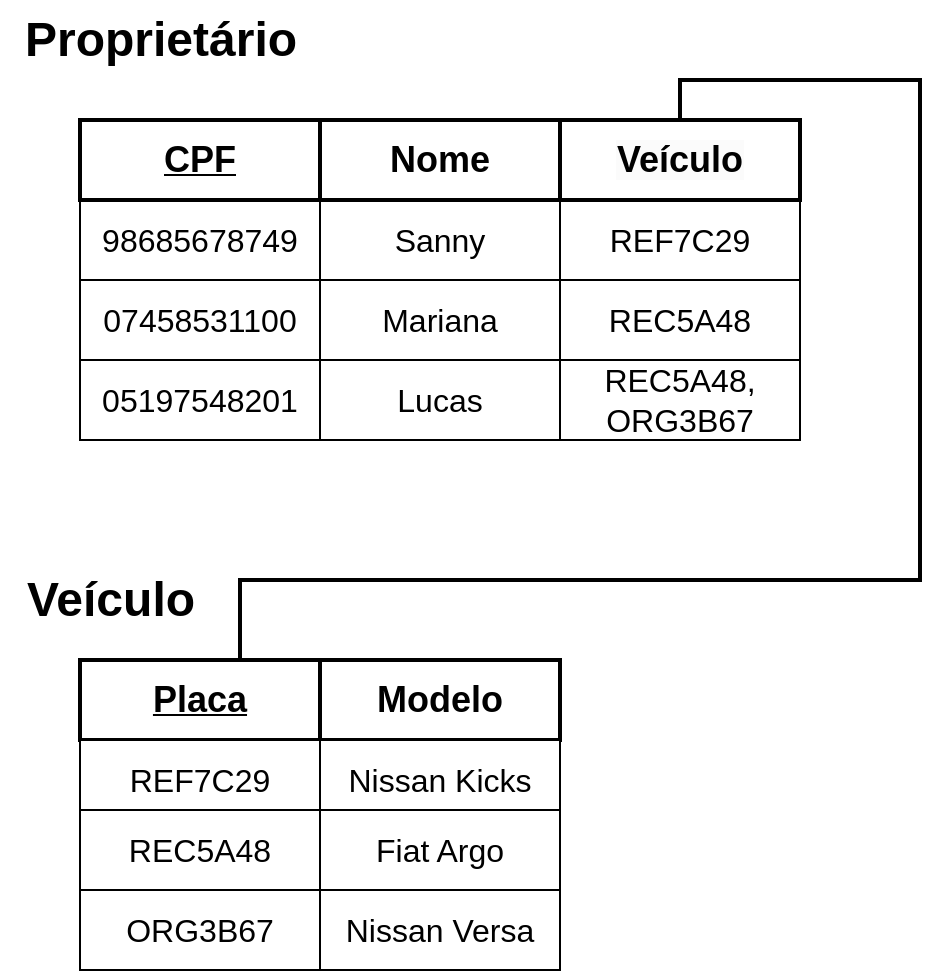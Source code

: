 <mxfile version="21.1.2" type="device">
  <diagram name="Página-1" id="31ikbFyAicRkn6zvg6Sp">
    <mxGraphModel dx="1050" dy="623" grid="1" gridSize="10" guides="1" tooltips="1" connect="1" arrows="1" fold="1" page="1" pageScale="1" pageWidth="827" pageHeight="1169" math="0" shadow="0">
      <root>
        <mxCell id="0" />
        <mxCell id="1" parent="0" />
        <mxCell id="JU0iawDso4xkAUwnl3Cw-10" value="" style="group" parent="1" vertex="1" connectable="0">
          <mxGeometry x="120" y="470" width="240" height="40" as="geometry" />
        </mxCell>
        <mxCell id="YtraTQPp9vRxNGafG8oy-54" value="Placa" style="rounded=0;whiteSpace=wrap;html=1;fontSize=18;fontStyle=5;strokeWidth=2;" parent="JU0iawDso4xkAUwnl3Cw-10" vertex="1">
          <mxGeometry width="120" height="40" as="geometry" />
        </mxCell>
        <mxCell id="YtraTQPp9vRxNGafG8oy-55" value="Modelo" style="rounded=0;whiteSpace=wrap;html=1;fontSize=18;fontStyle=1;strokeWidth=2;" parent="JU0iawDso4xkAUwnl3Cw-10" vertex="1">
          <mxGeometry x="120" width="120" height="40" as="geometry" />
        </mxCell>
        <mxCell id="JU0iawDso4xkAUwnl3Cw-11" value="Proprietário" style="text;html=1;align=center;verticalAlign=middle;resizable=0;points=[];autosize=1;strokeColor=none;fillColor=none;fontSize=24;fontStyle=1" parent="1" vertex="1">
          <mxGeometry x="80" y="140" width="160" height="40" as="geometry" />
        </mxCell>
        <mxCell id="JU0iawDso4xkAUwnl3Cw-12" value="Veículo" style="text;html=1;align=center;verticalAlign=middle;resizable=0;points=[];autosize=1;strokeColor=none;fillColor=none;fontSize=24;fontStyle=1" parent="1" vertex="1">
          <mxGeometry x="80" y="420" width="110" height="40" as="geometry" />
        </mxCell>
        <mxCell id="JU0iawDso4xkAUwnl3Cw-13" style="edgeStyle=orthogonalEdgeStyle;rounded=0;orthogonalLoop=1;jettySize=auto;html=1;endArrow=none;endFill=0;strokeWidth=2;" parent="1" source="YtraTQPp9vRxNGafG8oy-46" target="YtraTQPp9vRxNGafG8oy-54" edge="1">
          <mxGeometry relative="1" as="geometry">
            <Array as="points">
              <mxPoint x="420" y="180" />
              <mxPoint x="540" y="180" />
              <mxPoint x="540" y="430" />
              <mxPoint x="200" y="430" />
            </Array>
            <mxPoint x="540" y="200" as="sourcePoint" />
          </mxGeometry>
        </mxCell>
        <mxCell id="JU0iawDso4xkAUwnl3Cw-22" value="" style="group" parent="1" vertex="1" connectable="0">
          <mxGeometry x="120" y="510" width="240" height="40" as="geometry" />
        </mxCell>
        <mxCell id="JU0iawDso4xkAUwnl3Cw-20" value="REF7C29" style="rounded=0;whiteSpace=wrap;html=1;fontSize=16;fontStyle=0;strokeWidth=1;" parent="JU0iawDso4xkAUwnl3Cw-22" vertex="1">
          <mxGeometry width="120" height="40" as="geometry" />
        </mxCell>
        <mxCell id="JU0iawDso4xkAUwnl3Cw-21" value="Nissan Kicks" style="rounded=0;whiteSpace=wrap;html=1;fontSize=16;fontStyle=0;strokeWidth=1;" parent="JU0iawDso4xkAUwnl3Cw-22" vertex="1">
          <mxGeometry x="120" width="120" height="40" as="geometry" />
        </mxCell>
        <mxCell id="JU0iawDso4xkAUwnl3Cw-23" value="" style="group" parent="1" vertex="1" connectable="0">
          <mxGeometry x="120" y="545" width="240" height="40" as="geometry" />
        </mxCell>
        <mxCell id="JU0iawDso4xkAUwnl3Cw-24" value="REC5A48" style="rounded=0;whiteSpace=wrap;html=1;fontSize=16;fontStyle=0;strokeWidth=1;" parent="JU0iawDso4xkAUwnl3Cw-23" vertex="1">
          <mxGeometry width="120" height="40" as="geometry" />
        </mxCell>
        <mxCell id="JU0iawDso4xkAUwnl3Cw-25" value="Fiat Argo" style="rounded=0;whiteSpace=wrap;html=1;fontSize=16;fontStyle=0;strokeWidth=1;" parent="JU0iawDso4xkAUwnl3Cw-23" vertex="1">
          <mxGeometry x="120" width="120" height="40" as="geometry" />
        </mxCell>
        <mxCell id="ju_ndyxU9xYiwU3oMVjE-6" value="" style="group" vertex="1" connectable="0" parent="1">
          <mxGeometry x="120" y="585" width="240" height="40" as="geometry" />
        </mxCell>
        <mxCell id="ju_ndyxU9xYiwU3oMVjE-7" value="ORG3B67" style="rounded=0;whiteSpace=wrap;html=1;fontSize=16;fontStyle=0;strokeWidth=1;" vertex="1" parent="ju_ndyxU9xYiwU3oMVjE-6">
          <mxGeometry width="120" height="40" as="geometry" />
        </mxCell>
        <mxCell id="ju_ndyxU9xYiwU3oMVjE-8" value="Nissan Versa" style="rounded=0;whiteSpace=wrap;html=1;fontSize=16;fontStyle=0;strokeWidth=1;" vertex="1" parent="ju_ndyxU9xYiwU3oMVjE-6">
          <mxGeometry x="120" width="120" height="40" as="geometry" />
        </mxCell>
        <mxCell id="JU0iawDso4xkAUwnl3Cw-5" value="07458531100" style="rounded=0;whiteSpace=wrap;html=1;fontSize=16;fontStyle=0;strokeWidth=1;" parent="1" vertex="1">
          <mxGeometry x="120" y="280" width="120" height="40" as="geometry" />
        </mxCell>
        <mxCell id="JU0iawDso4xkAUwnl3Cw-6" value="Mariana" style="rounded=0;whiteSpace=wrap;html=1;fontSize=16;fontStyle=0;strokeWidth=1;" parent="1" vertex="1">
          <mxGeometry x="240" y="280" width="120" height="40" as="geometry" />
        </mxCell>
        <mxCell id="JU0iawDso4xkAUwnl3Cw-7" value="REC5A48" style="rounded=0;whiteSpace=wrap;html=1;fontSize=16;fontStyle=0;strokeWidth=1;" parent="1" vertex="1">
          <mxGeometry x="360" y="280" width="120" height="40" as="geometry" />
        </mxCell>
        <mxCell id="YtraTQPp9vRxNGafG8oy-45" value="98685678749" style="rounded=0;whiteSpace=wrap;html=1;fontSize=16;fontStyle=0;strokeWidth=1;" parent="1" vertex="1">
          <mxGeometry x="120" y="240" width="120" height="40" as="geometry" />
        </mxCell>
        <mxCell id="YtraTQPp9vRxNGafG8oy-58" value="Sanny" style="rounded=0;whiteSpace=wrap;html=1;fontSize=16;fontStyle=0;strokeWidth=1;" parent="1" vertex="1">
          <mxGeometry x="240" y="240" width="120" height="40" as="geometry" />
        </mxCell>
        <mxCell id="JU0iawDso4xkAUwnl3Cw-1" value="REF7C29" style="rounded=0;whiteSpace=wrap;html=1;fontSize=16;fontStyle=0;strokeWidth=1;" parent="1" vertex="1">
          <mxGeometry x="360" y="240" width="120" height="40" as="geometry" />
        </mxCell>
        <mxCell id="YtraTQPp9vRxNGafG8oy-42" value="CPF" style="rounded=0;whiteSpace=wrap;html=1;fontSize=18;fontStyle=5;strokeWidth=2;" parent="1" vertex="1">
          <mxGeometry x="120" y="200" width="120" height="40" as="geometry" />
        </mxCell>
        <mxCell id="YtraTQPp9vRxNGafG8oy-43" value="Nome" style="rounded=0;whiteSpace=wrap;html=1;fontSize=18;fontStyle=1;strokeWidth=2;" parent="1" vertex="1">
          <mxGeometry x="240" y="200" width="120" height="40" as="geometry" />
        </mxCell>
        <mxCell id="YtraTQPp9vRxNGafG8oy-46" value="&lt;span style=&quot;color: rgb(0, 0, 0); font-family: Helvetica; font-size: 18px; font-style: normal; font-variant-ligatures: normal; font-variant-caps: normal; font-weight: 700; letter-spacing: normal; orphans: 2; text-align: center; text-indent: 0px; text-transform: none; widows: 2; word-spacing: 0px; -webkit-text-stroke-width: 0px; background-color: rgb(251, 251, 251); text-decoration-thickness: initial; text-decoration-style: initial; text-decoration-color: initial; float: none; display: inline !important;&quot;&gt;Veículo&lt;/span&gt;" style="rounded=0;whiteSpace=wrap;html=1;fontSize=18;fontStyle=1;strokeWidth=2;" parent="1" vertex="1">
          <mxGeometry x="360" y="200" width="120" height="40" as="geometry" />
        </mxCell>
        <mxCell id="ju_ndyxU9xYiwU3oMVjE-2" value="05197548201" style="rounded=0;whiteSpace=wrap;html=1;fontSize=16;fontStyle=0;strokeWidth=1;" vertex="1" parent="1">
          <mxGeometry x="120" y="320" width="120" height="40" as="geometry" />
        </mxCell>
        <mxCell id="ju_ndyxU9xYiwU3oMVjE-3" value="Lucas" style="rounded=0;whiteSpace=wrap;html=1;fontSize=16;fontStyle=0;strokeWidth=1;" vertex="1" parent="1">
          <mxGeometry x="240" y="320" width="120" height="40" as="geometry" />
        </mxCell>
        <mxCell id="ju_ndyxU9xYiwU3oMVjE-4" value="REC5A48, ORG3B67" style="rounded=0;whiteSpace=wrap;html=1;fontSize=16;fontStyle=0;strokeWidth=1;" vertex="1" parent="1">
          <mxGeometry x="360" y="320" width="120" height="40" as="geometry" />
        </mxCell>
      </root>
    </mxGraphModel>
  </diagram>
</mxfile>
